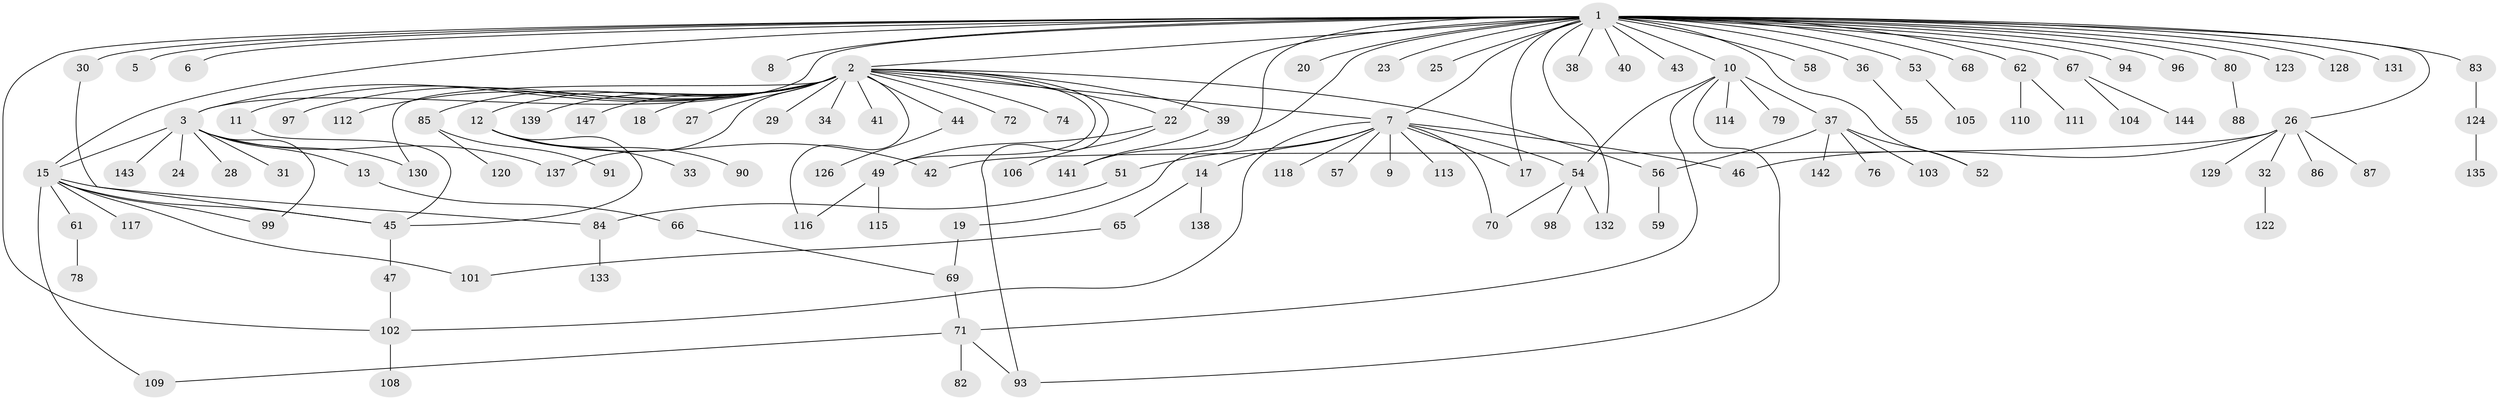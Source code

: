 // original degree distribution, {35: 0.006802721088435374, 20: 0.006802721088435374, 9: 0.013605442176870748, 5: 0.047619047619047616, 1: 0.5102040816326531, 11: 0.006802721088435374, 8: 0.006802721088435374, 3: 0.06802721088435375, 4: 0.047619047619047616, 10: 0.006802721088435374, 2: 0.2653061224489796, 7: 0.013605442176870748}
// Generated by graph-tools (version 1.1) at 2025/11/02/27/25 16:11:09]
// undirected, 120 vertices, 149 edges
graph export_dot {
graph [start="1"]
  node [color=gray90,style=filled];
  1 [super="+50"];
  2 [super="+21"];
  3 [super="+4"];
  5;
  6;
  7 [super="+48"];
  8;
  9;
  10 [super="+73"];
  11 [super="+100"];
  12;
  13 [super="+35"];
  14 [super="+16"];
  15 [super="+60"];
  17;
  18;
  19;
  20;
  22 [super="+64"];
  23;
  24;
  25;
  26 [super="+81"];
  27;
  28;
  29;
  30;
  31;
  32;
  33 [super="+145"];
  34;
  36;
  37 [super="+136"];
  38;
  39;
  40;
  41;
  42;
  43;
  44 [super="+140"];
  45;
  46;
  47;
  49;
  51;
  52 [super="+75"];
  53;
  54 [super="+63"];
  55;
  56 [super="+125"];
  57;
  58;
  59;
  61;
  62 [super="+77"];
  65 [super="+89"];
  66;
  67;
  68;
  69;
  70 [super="+121"];
  71 [super="+92"];
  72;
  74;
  76;
  78;
  79;
  80;
  82;
  83;
  84 [super="+134"];
  85;
  86 [super="+107"];
  87;
  88 [super="+95"];
  90;
  91;
  93;
  94;
  96;
  97;
  98;
  99;
  101;
  102 [super="+127"];
  103;
  104;
  105;
  106;
  108;
  109;
  110;
  111;
  112;
  113;
  114;
  115 [super="+119"];
  116;
  117;
  118;
  120;
  122;
  123;
  124;
  126;
  128;
  129;
  130;
  131;
  132;
  133;
  135 [super="+146"];
  137;
  138;
  139;
  141;
  142;
  143;
  144;
  147;
  1 -- 2;
  1 -- 3 [weight=2];
  1 -- 5;
  1 -- 6;
  1 -- 8;
  1 -- 10;
  1 -- 15;
  1 -- 17;
  1 -- 19;
  1 -- 20;
  1 -- 23;
  1 -- 25;
  1 -- 26;
  1 -- 30;
  1 -- 36;
  1 -- 38;
  1 -- 40;
  1 -- 43;
  1 -- 52;
  1 -- 53;
  1 -- 58;
  1 -- 67 [weight=2];
  1 -- 80;
  1 -- 83;
  1 -- 94;
  1 -- 96;
  1 -- 102;
  1 -- 123;
  1 -- 128;
  1 -- 131;
  1 -- 132;
  1 -- 141;
  1 -- 68;
  1 -- 62;
  1 -- 7;
  1 -- 22;
  2 -- 3;
  2 -- 7;
  2 -- 11;
  2 -- 12;
  2 -- 18;
  2 -- 22;
  2 -- 27;
  2 -- 41;
  2 -- 44 [weight=2];
  2 -- 49;
  2 -- 74;
  2 -- 85;
  2 -- 93;
  2 -- 97;
  2 -- 112;
  2 -- 116;
  2 -- 137;
  2 -- 147;
  2 -- 34;
  2 -- 130;
  2 -- 39;
  2 -- 72;
  2 -- 139;
  2 -- 56;
  2 -- 29;
  3 -- 15;
  3 -- 31;
  3 -- 99;
  3 -- 130;
  3 -- 137;
  3 -- 143;
  3 -- 24;
  3 -- 28;
  3 -- 13;
  7 -- 9;
  7 -- 14;
  7 -- 46;
  7 -- 51;
  7 -- 54;
  7 -- 57;
  7 -- 70;
  7 -- 113;
  7 -- 118;
  7 -- 17;
  7 -- 102;
  10 -- 37;
  10 -- 54;
  10 -- 71;
  10 -- 79;
  10 -- 93;
  10 -- 114;
  11 -- 45;
  12 -- 33;
  12 -- 42;
  12 -- 45;
  12 -- 90;
  13 -- 66;
  14 -- 65;
  14 -- 138;
  15 -- 45;
  15 -- 61;
  15 -- 99;
  15 -- 101;
  15 -- 109;
  15 -- 117;
  15 -- 84;
  19 -- 69;
  22 -- 49;
  22 -- 106;
  26 -- 32;
  26 -- 42;
  26 -- 46;
  26 -- 86;
  26 -- 87;
  26 -- 129;
  30 -- 45;
  32 -- 122;
  36 -- 55;
  37 -- 76;
  37 -- 103;
  37 -- 142;
  37 -- 56;
  37 -- 52;
  39 -- 141;
  44 -- 126;
  45 -- 47;
  47 -- 102;
  49 -- 115;
  49 -- 116;
  51 -- 84;
  53 -- 105;
  54 -- 132;
  54 -- 98;
  54 -- 70;
  56 -- 59;
  61 -- 78;
  62 -- 111;
  62 -- 110;
  65 -- 101;
  66 -- 69;
  67 -- 104;
  67 -- 144;
  69 -- 71;
  71 -- 82;
  71 -- 93;
  71 -- 109;
  80 -- 88;
  83 -- 124;
  84 -- 133;
  85 -- 91;
  85 -- 120;
  102 -- 108;
  124 -- 135;
}
